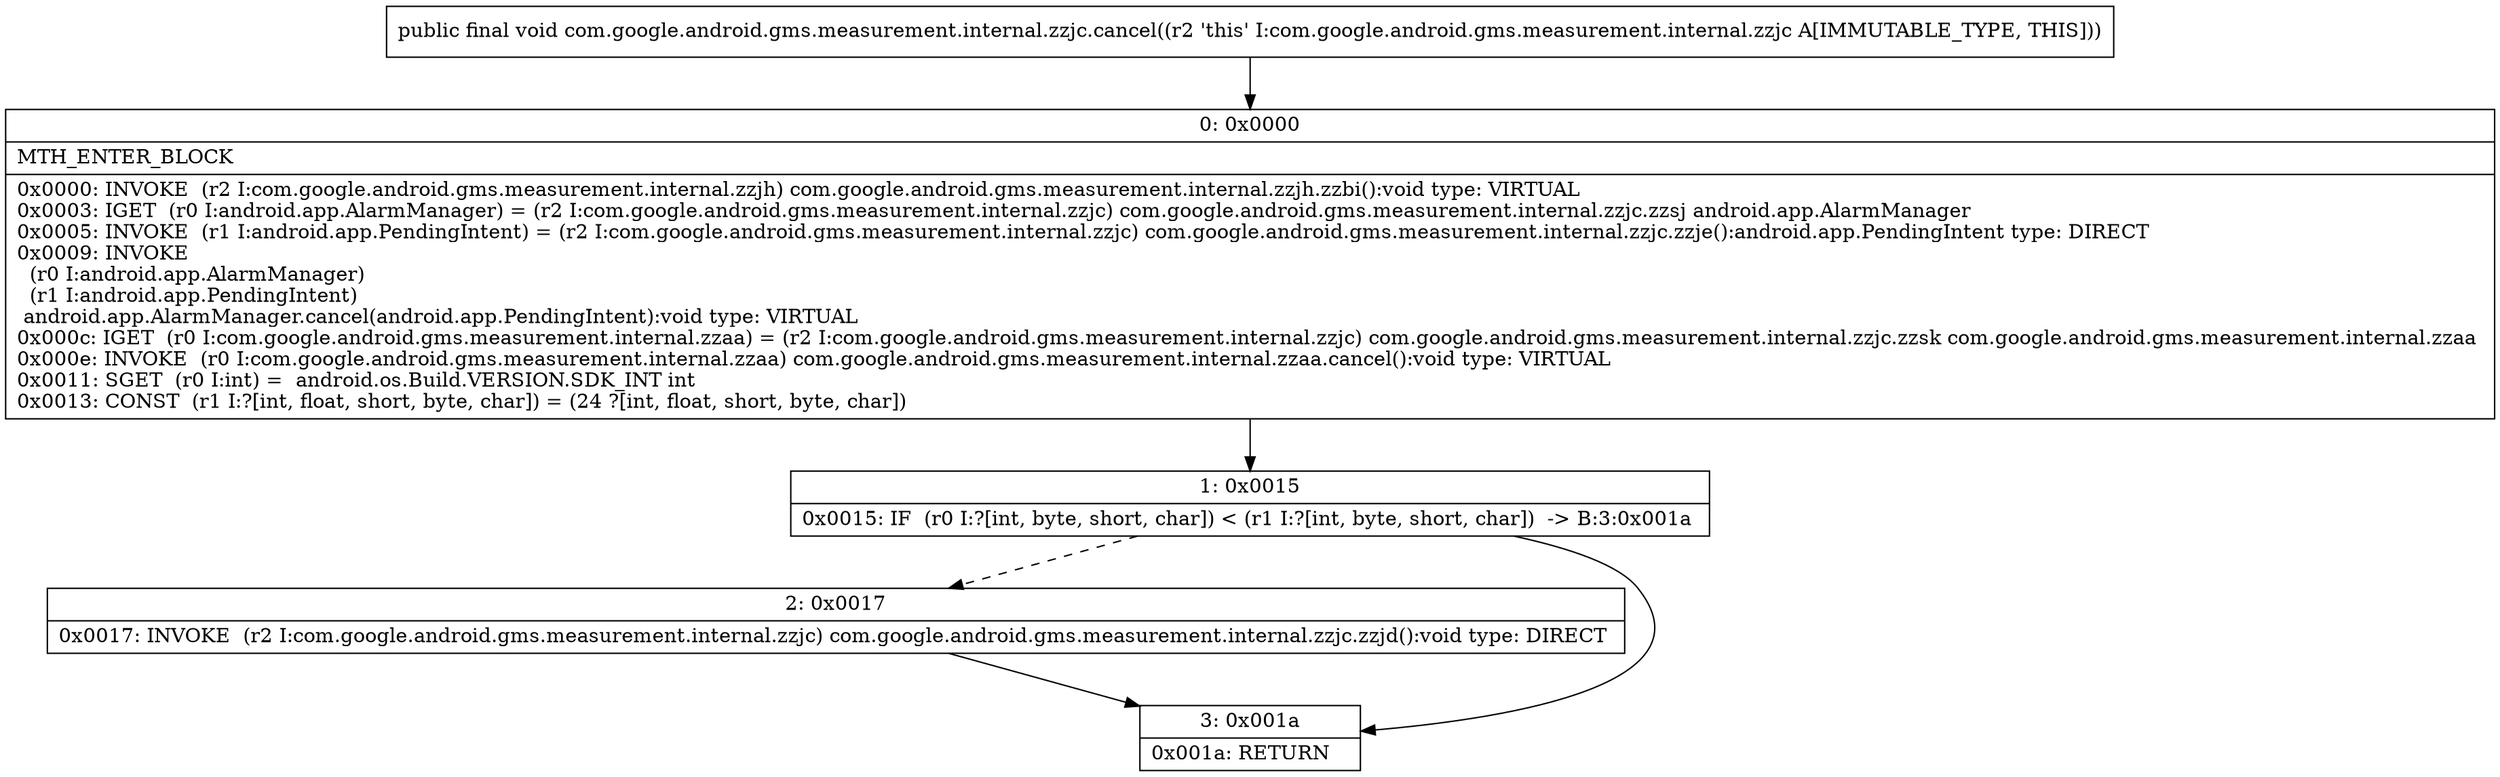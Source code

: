 digraph "CFG forcom.google.android.gms.measurement.internal.zzjc.cancel()V" {
Node_0 [shape=record,label="{0\:\ 0x0000|MTH_ENTER_BLOCK\l|0x0000: INVOKE  (r2 I:com.google.android.gms.measurement.internal.zzjh) com.google.android.gms.measurement.internal.zzjh.zzbi():void type: VIRTUAL \l0x0003: IGET  (r0 I:android.app.AlarmManager) = (r2 I:com.google.android.gms.measurement.internal.zzjc) com.google.android.gms.measurement.internal.zzjc.zzsj android.app.AlarmManager \l0x0005: INVOKE  (r1 I:android.app.PendingIntent) = (r2 I:com.google.android.gms.measurement.internal.zzjc) com.google.android.gms.measurement.internal.zzjc.zzje():android.app.PendingIntent type: DIRECT \l0x0009: INVOKE  \l  (r0 I:android.app.AlarmManager)\l  (r1 I:android.app.PendingIntent)\l android.app.AlarmManager.cancel(android.app.PendingIntent):void type: VIRTUAL \l0x000c: IGET  (r0 I:com.google.android.gms.measurement.internal.zzaa) = (r2 I:com.google.android.gms.measurement.internal.zzjc) com.google.android.gms.measurement.internal.zzjc.zzsk com.google.android.gms.measurement.internal.zzaa \l0x000e: INVOKE  (r0 I:com.google.android.gms.measurement.internal.zzaa) com.google.android.gms.measurement.internal.zzaa.cancel():void type: VIRTUAL \l0x0011: SGET  (r0 I:int) =  android.os.Build.VERSION.SDK_INT int \l0x0013: CONST  (r1 I:?[int, float, short, byte, char]) = (24 ?[int, float, short, byte, char]) \l}"];
Node_1 [shape=record,label="{1\:\ 0x0015|0x0015: IF  (r0 I:?[int, byte, short, char]) \< (r1 I:?[int, byte, short, char])  \-\> B:3:0x001a \l}"];
Node_2 [shape=record,label="{2\:\ 0x0017|0x0017: INVOKE  (r2 I:com.google.android.gms.measurement.internal.zzjc) com.google.android.gms.measurement.internal.zzjc.zzjd():void type: DIRECT \l}"];
Node_3 [shape=record,label="{3\:\ 0x001a|0x001a: RETURN   \l}"];
MethodNode[shape=record,label="{public final void com.google.android.gms.measurement.internal.zzjc.cancel((r2 'this' I:com.google.android.gms.measurement.internal.zzjc A[IMMUTABLE_TYPE, THIS])) }"];
MethodNode -> Node_0;
Node_0 -> Node_1;
Node_1 -> Node_2[style=dashed];
Node_1 -> Node_3;
Node_2 -> Node_3;
}

